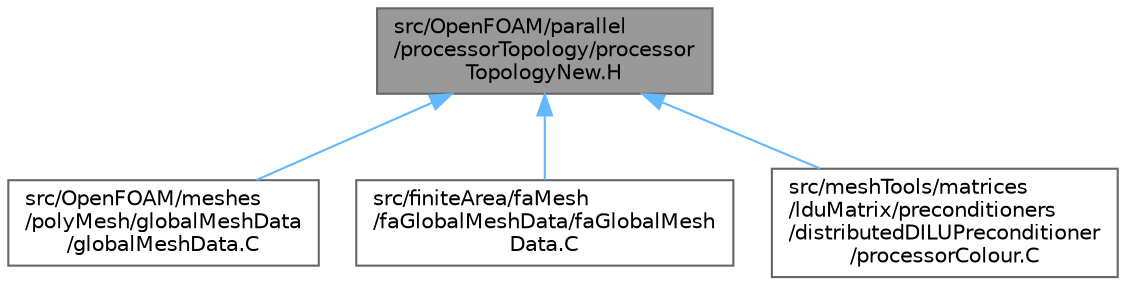 digraph "src/OpenFOAM/parallel/processorTopology/processorTopologyNew.H"
{
 // LATEX_PDF_SIZE
  bgcolor="transparent";
  edge [fontname=Helvetica,fontsize=10,labelfontname=Helvetica,labelfontsize=10];
  node [fontname=Helvetica,fontsize=10,shape=box,height=0.2,width=0.4];
  Node1 [id="Node000001",label="src/OpenFOAM/parallel\l/processorTopology/processor\lTopologyNew.H",height=0.2,width=0.4,color="gray40", fillcolor="grey60", style="filled", fontcolor="black",tooltip="Define the processor-processor connection table by walking a list of patches and detecting the proces..."];
  Node1 -> Node2 [id="edge1_Node000001_Node000002",dir="back",color="steelblue1",style="solid",tooltip=" "];
  Node2 [id="Node000002",label="src/OpenFOAM/meshes\l/polyMesh/globalMeshData\l/globalMeshData.C",height=0.2,width=0.4,color="grey40", fillcolor="white", style="filled",URL="$globalMeshData_8C.html",tooltip=" "];
  Node1 -> Node3 [id="edge2_Node000001_Node000003",dir="back",color="steelblue1",style="solid",tooltip=" "];
  Node3 [id="Node000003",label="src/finiteArea/faMesh\l/faGlobalMeshData/faGlobalMesh\lData.C",height=0.2,width=0.4,color="grey40", fillcolor="white", style="filled",URL="$faGlobalMeshData_8C.html",tooltip=" "];
  Node1 -> Node4 [id="edge3_Node000001_Node000004",dir="back",color="steelblue1",style="solid",tooltip=" "];
  Node4 [id="Node000004",label="src/meshTools/matrices\l/lduMatrix/preconditioners\l/distributedDILUPreconditioner\l/processorColour.C",height=0.2,width=0.4,color="grey40", fillcolor="white", style="filled",URL="$processorColour_8C.html",tooltip=" "];
}
